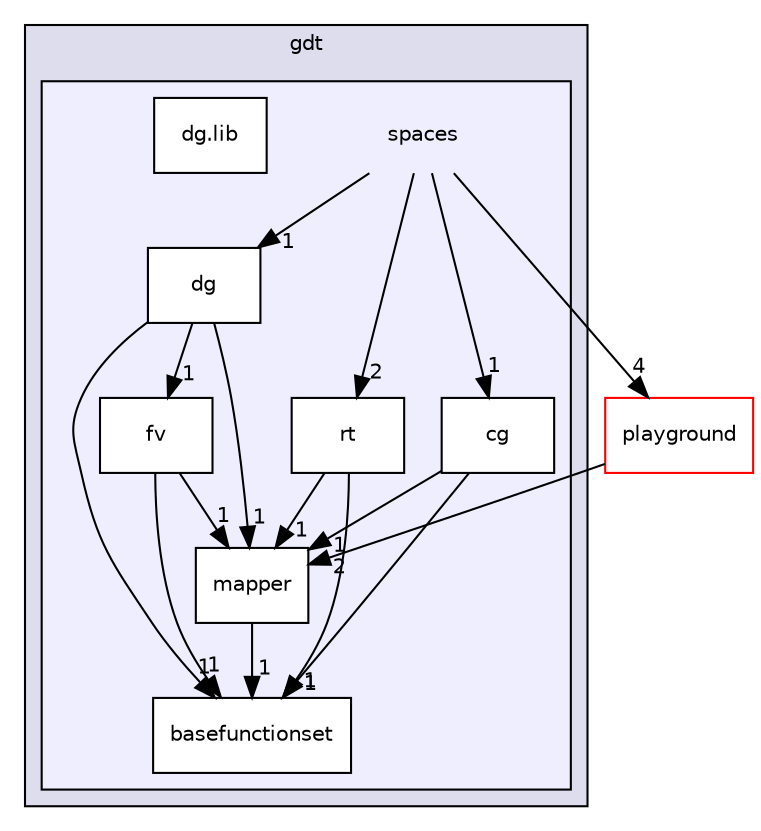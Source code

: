 digraph "spaces" {
  compound=true
  node [ fontsize="10", fontname="Helvetica"];
  edge [ labelfontsize="10", labelfontname="Helvetica"];
  subgraph clusterdir_34906b46abd2322068aa0195bd244708 {
    graph [ bgcolor="#ddddee", pencolor="black", label="gdt" fontname="Helvetica", fontsize="10", URL="dir_34906b46abd2322068aa0195bd244708.html"]
  subgraph clusterdir_43d0cc378a1b7044a9ebea179385123e {
    graph [ bgcolor="#eeeeff", pencolor="black", label="" URL="dir_43d0cc378a1b7044a9ebea179385123e.html"];
    dir_43d0cc378a1b7044a9ebea179385123e [shape=plaintext label="spaces"];
    dir_dc997fc843822e71a488a6abc4208a36 [shape=box label="basefunctionset" color="black" fillcolor="white" style="filled" URL="dir_dc997fc843822e71a488a6abc4208a36.html"];
    dir_8810c78045fa6d2c4101eaee404b9d94 [shape=box label="cg" color="black" fillcolor="white" style="filled" URL="dir_8810c78045fa6d2c4101eaee404b9d94.html"];
    dir_65a4c0ae52146272d3e79ba17c156cf7 [shape=box label="dg" color="black" fillcolor="white" style="filled" URL="dir_65a4c0ae52146272d3e79ba17c156cf7.html"];
    dir_2a825108286736277bdb321da1678c8e [shape=box label="dg.lib" color="black" fillcolor="white" style="filled" URL="dir_2a825108286736277bdb321da1678c8e.html"];
    dir_7a28e360d679498cecdfff85df55ba04 [shape=box label="fv" color="black" fillcolor="white" style="filled" URL="dir_7a28e360d679498cecdfff85df55ba04.html"];
    dir_8ffeda8956c8f3fe760ec61ab5caadd9 [shape=box label="mapper" color="black" fillcolor="white" style="filled" URL="dir_8ffeda8956c8f3fe760ec61ab5caadd9.html"];
    dir_f2fc881e1f51fc3b68fa4e14cf3aa02b [shape=box label="rt" color="black" fillcolor="white" style="filled" URL="dir_f2fc881e1f51fc3b68fa4e14cf3aa02b.html"];
  }
  }
  dir_1eea3f25d96e3194dad91b986d4f2dcc [shape=box label="playground" fillcolor="white" style="filled" color="red" URL="dir_1eea3f25d96e3194dad91b986d4f2dcc.html"];
  dir_7a28e360d679498cecdfff85df55ba04->dir_8ffeda8956c8f3fe760ec61ab5caadd9 [headlabel="1", labeldistance=1.5 headhref="dir_000021_000022.html"];
  dir_7a28e360d679498cecdfff85df55ba04->dir_dc997fc843822e71a488a6abc4208a36 [headlabel="1", labeldistance=1.5 headhref="dir_000021_000018.html"];
  dir_8810c78045fa6d2c4101eaee404b9d94->dir_8ffeda8956c8f3fe760ec61ab5caadd9 [headlabel="1", labeldistance=1.5 headhref="dir_000019_000022.html"];
  dir_8810c78045fa6d2c4101eaee404b9d94->dir_dc997fc843822e71a488a6abc4208a36 [headlabel="1", labeldistance=1.5 headhref="dir_000019_000018.html"];
  dir_8ffeda8956c8f3fe760ec61ab5caadd9->dir_dc997fc843822e71a488a6abc4208a36 [headlabel="1", labeldistance=1.5 headhref="dir_000022_000018.html"];
  dir_f2fc881e1f51fc3b68fa4e14cf3aa02b->dir_8ffeda8956c8f3fe760ec61ab5caadd9 [headlabel="1", labeldistance=1.5 headhref="dir_000023_000022.html"];
  dir_f2fc881e1f51fc3b68fa4e14cf3aa02b->dir_dc997fc843822e71a488a6abc4208a36 [headlabel="1", labeldistance=1.5 headhref="dir_000023_000018.html"];
  dir_43d0cc378a1b7044a9ebea179385123e->dir_8810c78045fa6d2c4101eaee404b9d94 [headlabel="1", labeldistance=1.5 headhref="dir_000014_000019.html"];
  dir_43d0cc378a1b7044a9ebea179385123e->dir_f2fc881e1f51fc3b68fa4e14cf3aa02b [headlabel="2", labeldistance=1.5 headhref="dir_000014_000023.html"];
  dir_43d0cc378a1b7044a9ebea179385123e->dir_1eea3f25d96e3194dad91b986d4f2dcc [headlabel="4", labeldistance=1.5 headhref="dir_000014_000011.html"];
  dir_43d0cc378a1b7044a9ebea179385123e->dir_65a4c0ae52146272d3e79ba17c156cf7 [headlabel="1", labeldistance=1.5 headhref="dir_000014_000020.html"];
  dir_1eea3f25d96e3194dad91b986d4f2dcc->dir_8ffeda8956c8f3fe760ec61ab5caadd9 [headlabel="2", labeldistance=1.5 headhref="dir_000011_000022.html"];
  dir_65a4c0ae52146272d3e79ba17c156cf7->dir_7a28e360d679498cecdfff85df55ba04 [headlabel="1", labeldistance=1.5 headhref="dir_000020_000021.html"];
  dir_65a4c0ae52146272d3e79ba17c156cf7->dir_8ffeda8956c8f3fe760ec61ab5caadd9 [headlabel="1", labeldistance=1.5 headhref="dir_000020_000022.html"];
  dir_65a4c0ae52146272d3e79ba17c156cf7->dir_dc997fc843822e71a488a6abc4208a36 [headlabel="1", labeldistance=1.5 headhref="dir_000020_000018.html"];
}
